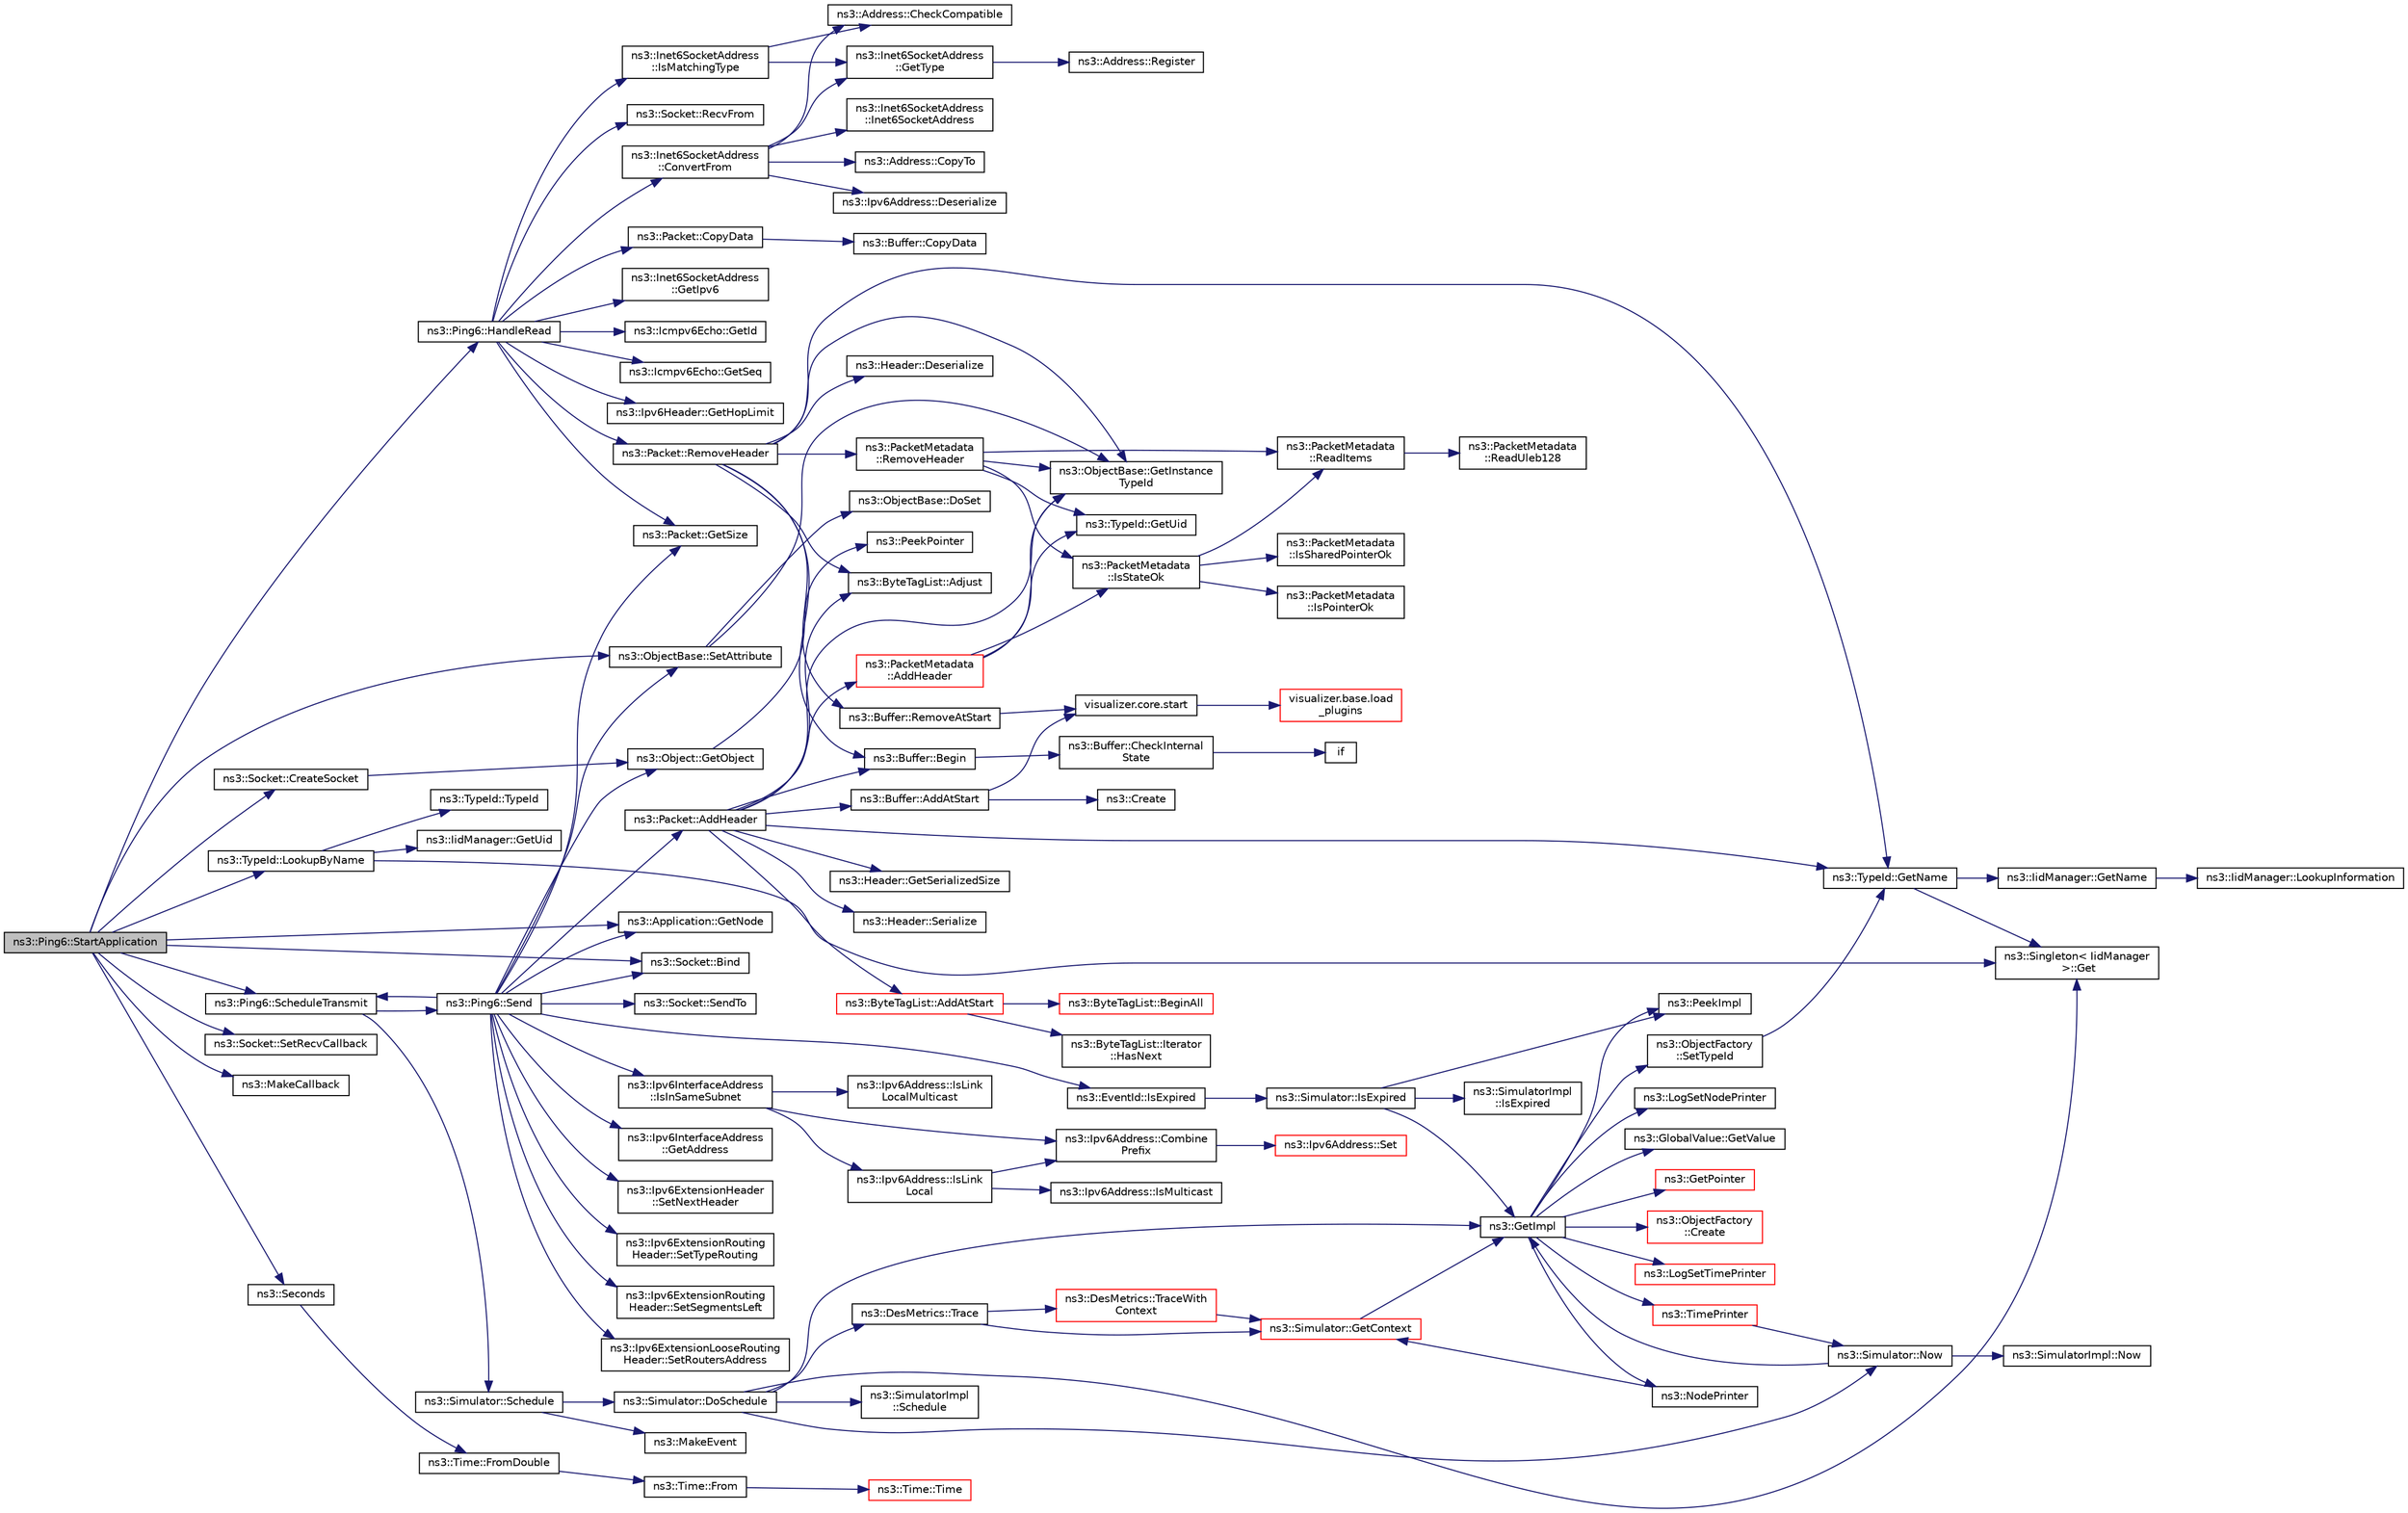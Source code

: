 digraph "ns3::Ping6::StartApplication"
{
  edge [fontname="Helvetica",fontsize="10",labelfontname="Helvetica",labelfontsize="10"];
  node [fontname="Helvetica",fontsize="10",shape=record];
  rankdir="LR";
  Node1 [label="ns3::Ping6::StartApplication",height=0.2,width=0.4,color="black", fillcolor="grey75", style="filled", fontcolor="black"];
  Node1 -> Node2 [color="midnightblue",fontsize="10",style="solid"];
  Node2 [label="ns3::TypeId::LookupByName",height=0.2,width=0.4,color="black", fillcolor="white", style="filled",URL="$d6/d11/classns3_1_1TypeId.html#a119cf99c20931fdc294602cd360b180e"];
  Node2 -> Node3 [color="midnightblue",fontsize="10",style="solid"];
  Node3 [label="ns3::Singleton\< IidManager\l \>::Get",height=0.2,width=0.4,color="black", fillcolor="white", style="filled",URL="$d8/d77/classns3_1_1Singleton.html#a80a2cd3c25a27ea72add7a9f7a141ffa"];
  Node2 -> Node4 [color="midnightblue",fontsize="10",style="solid"];
  Node4 [label="ns3::IidManager::GetUid",height=0.2,width=0.4,color="black", fillcolor="white", style="filled",URL="$d4/d1c/classns3_1_1IidManager.html#ae69ae26221b11f8871596679c6e8be19"];
  Node2 -> Node5 [color="midnightblue",fontsize="10",style="solid"];
  Node5 [label="ns3::TypeId::TypeId",height=0.2,width=0.4,color="black", fillcolor="white", style="filled",URL="$d6/d11/classns3_1_1TypeId.html#ab76e26690f1af4f1cffa6a72245e8928"];
  Node1 -> Node6 [color="midnightblue",fontsize="10",style="solid"];
  Node6 [label="ns3::Socket::CreateSocket",height=0.2,width=0.4,color="black", fillcolor="white", style="filled",URL="$d9/df2/classns3_1_1Socket.html#ad448a62bb50ad3dbac59c879a885a8d2"];
  Node6 -> Node7 [color="midnightblue",fontsize="10",style="solid"];
  Node7 [label="ns3::Object::GetObject",height=0.2,width=0.4,color="black", fillcolor="white", style="filled",URL="$d9/d77/classns3_1_1Object.html#a13e18c00017096c8381eb651d5bd0783"];
  Node7 -> Node8 [color="midnightblue",fontsize="10",style="solid"];
  Node8 [label="ns3::PeekPointer",height=0.2,width=0.4,color="black", fillcolor="white", style="filled",URL="$d7/d2e/namespacens3.html#af2a7557fe9afdd98d8f6f8f6e412cf5a"];
  Node1 -> Node9 [color="midnightblue",fontsize="10",style="solid"];
  Node9 [label="ns3::Application::GetNode",height=0.2,width=0.4,color="black", fillcolor="white", style="filled",URL="$d0/d46/classns3_1_1Application.html#a664b15088389bec8e35b35742138f097"];
  Node1 -> Node10 [color="midnightblue",fontsize="10",style="solid"];
  Node10 [label="ns3::Socket::Bind",height=0.2,width=0.4,color="black", fillcolor="white", style="filled",URL="$d9/df2/classns3_1_1Socket.html#ada93439a43de2028b5a8fc6621dad482",tooltip="Allocate a local endpoint for this socket. "];
  Node1 -> Node11 [color="midnightblue",fontsize="10",style="solid"];
  Node11 [label="ns3::ObjectBase::SetAttribute",height=0.2,width=0.4,color="black", fillcolor="white", style="filled",URL="$d2/dac/classns3_1_1ObjectBase.html#ac60245d3ea4123bbc9b1d391f1f6592f"];
  Node11 -> Node12 [color="midnightblue",fontsize="10",style="solid"];
  Node12 [label="ns3::ObjectBase::GetInstance\lTypeId",height=0.2,width=0.4,color="black", fillcolor="white", style="filled",URL="$d2/dac/classns3_1_1ObjectBase.html#abe5b43a6f5b99a92a4c3122db31f06fb"];
  Node11 -> Node13 [color="midnightblue",fontsize="10",style="solid"];
  Node13 [label="ns3::ObjectBase::DoSet",height=0.2,width=0.4,color="black", fillcolor="white", style="filled",URL="$d2/dac/classns3_1_1ObjectBase.html#afe5f2f7b2fabc99aa33f9bb434e3b695"];
  Node1 -> Node14 [color="midnightblue",fontsize="10",style="solid"];
  Node14 [label="ns3::Socket::SetRecvCallback",height=0.2,width=0.4,color="black", fillcolor="white", style="filled",URL="$d9/df2/classns3_1_1Socket.html#a243f7835ef1a85f9270fd3577e3a40da",tooltip="Notify application when new data is available to be read. "];
  Node1 -> Node15 [color="midnightblue",fontsize="10",style="solid"];
  Node15 [label="ns3::MakeCallback",height=0.2,width=0.4,color="black", fillcolor="white", style="filled",URL="$dd/de0/group__makecallbackmemptr.html#ga9376283685aa99d204048d6a4b7610a4"];
  Node1 -> Node16 [color="midnightblue",fontsize="10",style="solid"];
  Node16 [label="ns3::Ping6::HandleRead",height=0.2,width=0.4,color="black", fillcolor="white", style="filled",URL="$d7/dc8/classns3_1_1Ping6.html#a4d6c4789ad0812c345ec6b53bf4c5c63",tooltip="Receive method. "];
  Node16 -> Node17 [color="midnightblue",fontsize="10",style="solid"];
  Node17 [label="ns3::Socket::RecvFrom",height=0.2,width=0.4,color="black", fillcolor="white", style="filled",URL="$d9/df2/classns3_1_1Socket.html#af22378d7af9a2745a9eada20210da215",tooltip="Read a single packet from the socket and retrieve the sender address. "];
  Node16 -> Node18 [color="midnightblue",fontsize="10",style="solid"];
  Node18 [label="ns3::Inet6SocketAddress\l::IsMatchingType",height=0.2,width=0.4,color="black", fillcolor="white", style="filled",URL="$d7/d31/classns3_1_1Inet6SocketAddress.html#a4d928c54affbfb530a12076d6d7e0540",tooltip="If the address match. "];
  Node18 -> Node19 [color="midnightblue",fontsize="10",style="solid"];
  Node19 [label="ns3::Address::CheckCompatible",height=0.2,width=0.4,color="black", fillcolor="white", style="filled",URL="$d2/d5f/classns3_1_1Address.html#a38688466338cf075e21fe45f7207c51f"];
  Node18 -> Node20 [color="midnightblue",fontsize="10",style="solid"];
  Node20 [label="ns3::Inet6SocketAddress\l::GetType",height=0.2,width=0.4,color="black", fillcolor="white", style="filled",URL="$d7/d31/classns3_1_1Inet6SocketAddress.html#a92ecdd9962a0384fd374be86d6a18060",tooltip="Get the type. "];
  Node20 -> Node21 [color="midnightblue",fontsize="10",style="solid"];
  Node21 [label="ns3::Address::Register",height=0.2,width=0.4,color="black", fillcolor="white", style="filled",URL="$d2/d5f/classns3_1_1Address.html#a75d239c79bb3c39d64a8db4f2d3d9b20"];
  Node16 -> Node22 [color="midnightblue",fontsize="10",style="solid"];
  Node22 [label="ns3::Inet6SocketAddress\l::ConvertFrom",height=0.2,width=0.4,color="black", fillcolor="white", style="filled",URL="$d7/d31/classns3_1_1Inet6SocketAddress.html#a2177c66e1bcf17c85dcffb9d2a971f5a",tooltip="Convert the address to a InetSocketAddress. "];
  Node22 -> Node19 [color="midnightblue",fontsize="10",style="solid"];
  Node22 -> Node20 [color="midnightblue",fontsize="10",style="solid"];
  Node22 -> Node23 [color="midnightblue",fontsize="10",style="solid"];
  Node23 [label="ns3::Address::CopyTo",height=0.2,width=0.4,color="black", fillcolor="white", style="filled",URL="$d2/d5f/classns3_1_1Address.html#a6d2f5089f145dc5ce1e20abc263d511d",tooltip="Copy the address bytes into a buffer. "];
  Node22 -> Node24 [color="midnightblue",fontsize="10",style="solid"];
  Node24 [label="ns3::Ipv6Address::Deserialize",height=0.2,width=0.4,color="black", fillcolor="white", style="filled",URL="$d5/de6/classns3_1_1Ipv6Address.html#a5c6a183643ab8f7371bd490ac22c4ffc",tooltip="Deserialize this address. "];
  Node22 -> Node25 [color="midnightblue",fontsize="10",style="solid"];
  Node25 [label="ns3::Inet6SocketAddress\l::Inet6SocketAddress",height=0.2,width=0.4,color="black", fillcolor="white", style="filled",URL="$d7/d31/classns3_1_1Inet6SocketAddress.html#a33435953a9ae4930e4cb4d8fbe592709",tooltip="Constructor. "];
  Node16 -> Node26 [color="midnightblue",fontsize="10",style="solid"];
  Node26 [label="ns3::Packet::RemoveHeader",height=0.2,width=0.4,color="black", fillcolor="white", style="filled",URL="$dd/d7a/classns3_1_1Packet.html#a0961eccf975d75f902d40956c93ba63e",tooltip="Deserialize and remove the header from the internal buffer. "];
  Node26 -> Node27 [color="midnightblue",fontsize="10",style="solid"];
  Node27 [label="ns3::Header::Deserialize",height=0.2,width=0.4,color="black", fillcolor="white", style="filled",URL="$d6/dae/classns3_1_1Header.html#a78be9400bb66b2a8543606f395ef5396"];
  Node26 -> Node28 [color="midnightblue",fontsize="10",style="solid"];
  Node28 [label="ns3::Buffer::Begin",height=0.2,width=0.4,color="black", fillcolor="white", style="filled",URL="$da/d85/classns3_1_1Buffer.html#a893d4bf50df13e730b6cd0fda91b967f"];
  Node28 -> Node29 [color="midnightblue",fontsize="10",style="solid"];
  Node29 [label="ns3::Buffer::CheckInternal\lState",height=0.2,width=0.4,color="black", fillcolor="white", style="filled",URL="$da/d85/classns3_1_1Buffer.html#a6202ce7f1ecc1fc7a14cc13017375d14",tooltip="Checks the internal buffer structures consistency. "];
  Node29 -> Node30 [color="midnightblue",fontsize="10",style="solid"];
  Node30 [label="if",height=0.2,width=0.4,color="black", fillcolor="white", style="filled",URL="$d8/d0e/loss__ITU1238_8m.html#a419d895abe1313c35fa353c93802647e"];
  Node26 -> Node12 [color="midnightblue",fontsize="10",style="solid"];
  Node26 -> Node31 [color="midnightblue",fontsize="10",style="solid"];
  Node31 [label="ns3::TypeId::GetName",height=0.2,width=0.4,color="black", fillcolor="white", style="filled",URL="$d6/d11/classns3_1_1TypeId.html#aa3c41c79ae428b3cb396a9c6bb3ef314"];
  Node31 -> Node3 [color="midnightblue",fontsize="10",style="solid"];
  Node31 -> Node32 [color="midnightblue",fontsize="10",style="solid"];
  Node32 [label="ns3::IidManager::GetName",height=0.2,width=0.4,color="black", fillcolor="white", style="filled",URL="$d4/d1c/classns3_1_1IidManager.html#a5d68d0f0f44594dcdec239dbdb5bf53c"];
  Node32 -> Node33 [color="midnightblue",fontsize="10",style="solid"];
  Node33 [label="ns3::IidManager::LookupInformation",height=0.2,width=0.4,color="black", fillcolor="white", style="filled",URL="$d4/d1c/classns3_1_1IidManager.html#a6b1f4ba2815dba27a377e8a8db2384cf"];
  Node26 -> Node34 [color="midnightblue",fontsize="10",style="solid"];
  Node34 [label="ns3::Buffer::RemoveAtStart",height=0.2,width=0.4,color="black", fillcolor="white", style="filled",URL="$da/d85/classns3_1_1Buffer.html#adeecbb3e8f518aec6fee0437578ade4b"];
  Node34 -> Node35 [color="midnightblue",fontsize="10",style="solid"];
  Node35 [label="visualizer.core.start",height=0.2,width=0.4,color="black", fillcolor="white", style="filled",URL="$df/d6c/namespacevisualizer_1_1core.html#a2a35e5d8a34af358b508dac8635754e0"];
  Node35 -> Node36 [color="midnightblue",fontsize="10",style="solid"];
  Node36 [label="visualizer.base.load\l_plugins",height=0.2,width=0.4,color="red", fillcolor="white", style="filled",URL="$d4/d39/namespacevisualizer_1_1base.html#ad171497a5ff1afe0a73bedaebf35448f"];
  Node26 -> Node37 [color="midnightblue",fontsize="10",style="solid"];
  Node37 [label="ns3::ByteTagList::Adjust",height=0.2,width=0.4,color="black", fillcolor="white", style="filled",URL="$dd/d64/classns3_1_1ByteTagList.html#a1fec06d7e6daaf8039cf2a148e4090f2"];
  Node26 -> Node38 [color="midnightblue",fontsize="10",style="solid"];
  Node38 [label="ns3::PacketMetadata\l::RemoveHeader",height=0.2,width=0.4,color="black", fillcolor="white", style="filled",URL="$d1/db1/classns3_1_1PacketMetadata.html#afa8a589ec783d4998516d7f39f21242d",tooltip="Remove an header. "];
  Node38 -> Node12 [color="midnightblue",fontsize="10",style="solid"];
  Node38 -> Node39 [color="midnightblue",fontsize="10",style="solid"];
  Node39 [label="ns3::TypeId::GetUid",height=0.2,width=0.4,color="black", fillcolor="white", style="filled",URL="$d6/d11/classns3_1_1TypeId.html#acd3e41de6340d06299f4fd63e2ed8da0"];
  Node38 -> Node40 [color="midnightblue",fontsize="10",style="solid"];
  Node40 [label="ns3::PacketMetadata\l::IsStateOk",height=0.2,width=0.4,color="black", fillcolor="white", style="filled",URL="$d1/db1/classns3_1_1PacketMetadata.html#a208d3163e28704438cdd4d30318e489c",tooltip="Check if the metadata state is ok. "];
  Node40 -> Node41 [color="midnightblue",fontsize="10",style="solid"];
  Node41 [label="ns3::PacketMetadata\l::IsPointerOk",height=0.2,width=0.4,color="black", fillcolor="white", style="filled",URL="$d1/db1/classns3_1_1PacketMetadata.html#acf15fba7d020ebd77591619b5ad273c5",tooltip="Check if the position is valid. "];
  Node40 -> Node42 [color="midnightblue",fontsize="10",style="solid"];
  Node42 [label="ns3::PacketMetadata\l::ReadItems",height=0.2,width=0.4,color="black", fillcolor="white", style="filled",URL="$d1/db1/classns3_1_1PacketMetadata.html#a3719ad2c32313a9a1c74462322e8b517",tooltip="Read items. "];
  Node42 -> Node43 [color="midnightblue",fontsize="10",style="solid"];
  Node43 [label="ns3::PacketMetadata\l::ReadUleb128",height=0.2,width=0.4,color="black", fillcolor="white", style="filled",URL="$d1/db1/classns3_1_1PacketMetadata.html#a7ae75db766a843dbee8960ae8cbf23ee",tooltip="Read a ULEB128 (Unsigned Little Endian Base 128) coded number. "];
  Node40 -> Node44 [color="midnightblue",fontsize="10",style="solid"];
  Node44 [label="ns3::PacketMetadata\l::IsSharedPointerOk",height=0.2,width=0.4,color="black", fillcolor="white", style="filled",URL="$d1/db1/classns3_1_1PacketMetadata.html#ae62c5bb3dce611a0f8c5e9ba3ba8e26e",tooltip="Check if the position is valid. "];
  Node38 -> Node42 [color="midnightblue",fontsize="10",style="solid"];
  Node16 -> Node45 [color="midnightblue",fontsize="10",style="solid"];
  Node45 [label="ns3::Packet::CopyData",height=0.2,width=0.4,color="black", fillcolor="white", style="filled",URL="$dd/d7a/classns3_1_1Packet.html#a5a6d304b9e0d90733919ffe224b98f0d",tooltip="Copy the packet contents to a byte buffer. "];
  Node45 -> Node46 [color="midnightblue",fontsize="10",style="solid"];
  Node46 [label="ns3::Buffer::CopyData",height=0.2,width=0.4,color="black", fillcolor="white", style="filled",URL="$da/d85/classns3_1_1Buffer.html#aec4a3fd349f94e449b4b2d14dd964a4c"];
  Node16 -> Node47 [color="midnightblue",fontsize="10",style="solid"];
  Node47 [label="ns3::Packet::GetSize",height=0.2,width=0.4,color="black", fillcolor="white", style="filled",URL="$dd/d7a/classns3_1_1Packet.html#a462855c9929954d4301a4edfe55f4f1c",tooltip="Returns the the size in bytes of the packet (including the zero-filled initial payload). "];
  Node16 -> Node48 [color="midnightblue",fontsize="10",style="solid"];
  Node48 [label="ns3::Inet6SocketAddress\l::GetIpv6",height=0.2,width=0.4,color="black", fillcolor="white", style="filled",URL="$d7/d31/classns3_1_1Inet6SocketAddress.html#a19c83458e1e61d5accd19bec5afb254e",tooltip="Get the IPv6 address. "];
  Node16 -> Node49 [color="midnightblue",fontsize="10",style="solid"];
  Node49 [label="ns3::Icmpv6Echo::GetId",height=0.2,width=0.4,color="black", fillcolor="white", style="filled",URL="$d6/d5b/classns3_1_1Icmpv6Echo.html#ad1190ed2fdbc21dcd34c3fd6800a3ee0",tooltip="Get the ID of the packet. "];
  Node16 -> Node50 [color="midnightblue",fontsize="10",style="solid"];
  Node50 [label="ns3::Icmpv6Echo::GetSeq",height=0.2,width=0.4,color="black", fillcolor="white", style="filled",URL="$d6/d5b/classns3_1_1Icmpv6Echo.html#ad5de3cb93d5a8e12e000e7a00a3bdd93",tooltip="Get the sequence number. "];
  Node16 -> Node51 [color="midnightblue",fontsize="10",style="solid"];
  Node51 [label="ns3::Ipv6Header::GetHopLimit",height=0.2,width=0.4,color="black", fillcolor="white", style="filled",URL="$d8/d5d/classns3_1_1Ipv6Header.html#adf9e577228bd7dca1e1192514b8ba8ab",tooltip="Get the \"Hop limit\" field (TTL). "];
  Node1 -> Node52 [color="midnightblue",fontsize="10",style="solid"];
  Node52 [label="ns3::Ping6::ScheduleTransmit",height=0.2,width=0.4,color="black", fillcolor="white", style="filled",URL="$d7/dc8/classns3_1_1Ping6.html#af89c8bf41945f6182411ee068708bc3d",tooltip="Schedule sending a packet. "];
  Node52 -> Node53 [color="midnightblue",fontsize="10",style="solid"];
  Node53 [label="ns3::Simulator::Schedule",height=0.2,width=0.4,color="black", fillcolor="white", style="filled",URL="$d7/deb/classns3_1_1Simulator.html#a671882c894a08af4a5e91181bf1eec13"];
  Node53 -> Node54 [color="midnightblue",fontsize="10",style="solid"];
  Node54 [label="ns3::Simulator::DoSchedule",height=0.2,width=0.4,color="black", fillcolor="white", style="filled",URL="$d7/deb/classns3_1_1Simulator.html#a47af23973938819bdc89cb2807e09ed5"];
  Node54 -> Node3 [color="midnightblue",fontsize="10",style="solid"];
  Node54 -> Node55 [color="midnightblue",fontsize="10",style="solid"];
  Node55 [label="ns3::DesMetrics::Trace",height=0.2,width=0.4,color="black", fillcolor="white", style="filled",URL="$d5/d69/classns3_1_1DesMetrics.html#ab7c6c097412d0398affbc9f8d2643160"];
  Node55 -> Node56 [color="midnightblue",fontsize="10",style="solid"];
  Node56 [label="ns3::DesMetrics::TraceWith\lContext",height=0.2,width=0.4,color="red", fillcolor="white", style="filled",URL="$d5/d69/classns3_1_1DesMetrics.html#abc404d9eee92f4e8fd67f5d200490ed6"];
  Node56 -> Node57 [color="midnightblue",fontsize="10",style="solid"];
  Node57 [label="ns3::Simulator::GetContext",height=0.2,width=0.4,color="red", fillcolor="white", style="filled",URL="$d7/deb/classns3_1_1Simulator.html#a8514b74ee2c42916b351b33c4a963bb0"];
  Node57 -> Node58 [color="midnightblue",fontsize="10",style="solid"];
  Node58 [label="ns3::GetImpl",height=0.2,width=0.4,color="black", fillcolor="white", style="filled",URL="$d4/d8b/group__simulator.html#ga42eb4eddad41528d4d99794a3dae3fd0",tooltip="Get the SimulatorImpl singleton. "];
  Node58 -> Node59 [color="midnightblue",fontsize="10",style="solid"];
  Node59 [label="ns3::PeekImpl",height=0.2,width=0.4,color="black", fillcolor="white", style="filled",URL="$d4/d8b/group__simulator.html#ga233c5c38de117e4e4a5a9cd168694792",tooltip="Get the static SimulatorImpl instance. "];
  Node58 -> Node60 [color="midnightblue",fontsize="10",style="solid"];
  Node60 [label="ns3::GlobalValue::GetValue",height=0.2,width=0.4,color="black", fillcolor="white", style="filled",URL="$dc/d02/classns3_1_1GlobalValue.html#aa33773cb952ba3c285a03ae2c4769b84"];
  Node58 -> Node61 [color="midnightblue",fontsize="10",style="solid"];
  Node61 [label="ns3::ObjectFactory\l::SetTypeId",height=0.2,width=0.4,color="black", fillcolor="white", style="filled",URL="$d5/d0d/classns3_1_1ObjectFactory.html#a77dcd099064038a1eb7a6b8251229ec3"];
  Node61 -> Node31 [color="midnightblue",fontsize="10",style="solid"];
  Node58 -> Node62 [color="midnightblue",fontsize="10",style="solid"];
  Node62 [label="ns3::GetPointer",height=0.2,width=0.4,color="red", fillcolor="white", style="filled",URL="$d7/d2e/namespacens3.html#ab4e173cdfd43d17c1a40d5348510a670"];
  Node58 -> Node63 [color="midnightblue",fontsize="10",style="solid"];
  Node63 [label="ns3::ObjectFactory\l::Create",height=0.2,width=0.4,color="red", fillcolor="white", style="filled",URL="$d5/d0d/classns3_1_1ObjectFactory.html#a18152e93f0a6fe184ed7300cb31e9896"];
  Node58 -> Node64 [color="midnightblue",fontsize="10",style="solid"];
  Node64 [label="ns3::LogSetTimePrinter",height=0.2,width=0.4,color="red", fillcolor="white", style="filled",URL="$d7/d2e/namespacens3.html#acf6a1749b3febc5a6a5b2b8620138d80"];
  Node58 -> Node65 [color="midnightblue",fontsize="10",style="solid"];
  Node65 [label="ns3::TimePrinter",height=0.2,width=0.4,color="red", fillcolor="white", style="filled",URL="$d8/dff/group__logging.html#gaaad3642e8247a056cd83001d805b0812"];
  Node65 -> Node66 [color="midnightblue",fontsize="10",style="solid"];
  Node66 [label="ns3::Simulator::Now",height=0.2,width=0.4,color="black", fillcolor="white", style="filled",URL="$d7/deb/classns3_1_1Simulator.html#ac3178fa975b419f7875e7105be122800"];
  Node66 -> Node58 [color="midnightblue",fontsize="10",style="solid"];
  Node66 -> Node67 [color="midnightblue",fontsize="10",style="solid"];
  Node67 [label="ns3::SimulatorImpl::Now",height=0.2,width=0.4,color="black", fillcolor="white", style="filled",URL="$d2/d19/classns3_1_1SimulatorImpl.html#aa516c50060846adc6fd316e83ef0797c"];
  Node58 -> Node68 [color="midnightblue",fontsize="10",style="solid"];
  Node68 [label="ns3::LogSetNodePrinter",height=0.2,width=0.4,color="black", fillcolor="white", style="filled",URL="$d7/d2e/namespacens3.html#aa6e659ca357c8309352fa0f146793810"];
  Node58 -> Node69 [color="midnightblue",fontsize="10",style="solid"];
  Node69 [label="ns3::NodePrinter",height=0.2,width=0.4,color="black", fillcolor="white", style="filled",URL="$d8/dff/group__logging.html#gaaffbf70ff3766cd62b8bbd9b140d2a1b"];
  Node69 -> Node57 [color="midnightblue",fontsize="10",style="solid"];
  Node55 -> Node57 [color="midnightblue",fontsize="10",style="solid"];
  Node54 -> Node66 [color="midnightblue",fontsize="10",style="solid"];
  Node54 -> Node58 [color="midnightblue",fontsize="10",style="solid"];
  Node54 -> Node70 [color="midnightblue",fontsize="10",style="solid"];
  Node70 [label="ns3::SimulatorImpl\l::Schedule",height=0.2,width=0.4,color="black", fillcolor="white", style="filled",URL="$d2/d19/classns3_1_1SimulatorImpl.html#a24eac97ca7dc0e64162e3596064cfb5c"];
  Node53 -> Node71 [color="midnightblue",fontsize="10",style="solid"];
  Node71 [label="ns3::MakeEvent",height=0.2,width=0.4,color="black", fillcolor="white", style="filled",URL="$d0/dac/group__makeeventfnptr.html#ga289a28a2497c18a9bd299e5e2014094b"];
  Node52 -> Node72 [color="midnightblue",fontsize="10",style="solid"];
  Node72 [label="ns3::Ping6::Send",height=0.2,width=0.4,color="black", fillcolor="white", style="filled",URL="$d7/dc8/classns3_1_1Ping6.html#a90c69934f60e7260d72f6c9fa1e6b341",tooltip="Send a packet. "];
  Node72 -> Node73 [color="midnightblue",fontsize="10",style="solid"];
  Node73 [label="ns3::EventId::IsExpired",height=0.2,width=0.4,color="black", fillcolor="white", style="filled",URL="$d1/df8/classns3_1_1EventId.html#a5c30c92e7c1c34b4e8505cc07ed71b02"];
  Node73 -> Node74 [color="midnightblue",fontsize="10",style="solid"];
  Node74 [label="ns3::Simulator::IsExpired",height=0.2,width=0.4,color="black", fillcolor="white", style="filled",URL="$d7/deb/classns3_1_1Simulator.html#a83ac8425c319a29b64f6d3b2ffc61e9c"];
  Node74 -> Node59 [color="midnightblue",fontsize="10",style="solid"];
  Node74 -> Node58 [color="midnightblue",fontsize="10",style="solid"];
  Node74 -> Node75 [color="midnightblue",fontsize="10",style="solid"];
  Node75 [label="ns3::SimulatorImpl\l::IsExpired",height=0.2,width=0.4,color="black", fillcolor="white", style="filled",URL="$d2/d19/classns3_1_1SimulatorImpl.html#a4b01ac397f5ce86997e9caec087f63d2"];
  Node72 -> Node9 [color="midnightblue",fontsize="10",style="solid"];
  Node72 -> Node7 [color="midnightblue",fontsize="10",style="solid"];
  Node72 -> Node76 [color="midnightblue",fontsize="10",style="solid"];
  Node76 [label="ns3::Ipv6InterfaceAddress\l::IsInSameSubnet",height=0.2,width=0.4,color="black", fillcolor="white", style="filled",URL="$dc/d62/classns3_1_1Ipv6InterfaceAddress.html#a925da66d57c8a5d52c6ac432e027674a",tooltip="Checks if the address is in the same subnet. "];
  Node76 -> Node77 [color="midnightblue",fontsize="10",style="solid"];
  Node77 [label="ns3::Ipv6Address::Combine\lPrefix",height=0.2,width=0.4,color="black", fillcolor="white", style="filled",URL="$d5/de6/classns3_1_1Ipv6Address.html#a91f6e8c6a3020d592f45b8e33a79070f",tooltip="Combine this address with a prefix. "];
  Node77 -> Node78 [color="midnightblue",fontsize="10",style="solid"];
  Node78 [label="ns3::Ipv6Address::Set",height=0.2,width=0.4,color="red", fillcolor="white", style="filled",URL="$d5/de6/classns3_1_1Ipv6Address.html#aa5566a72cd0db41ef149a444977b6d7f",tooltip="Sets an Ipv6Address by parsing the input C-string. "];
  Node76 -> Node79 [color="midnightblue",fontsize="10",style="solid"];
  Node79 [label="ns3::Ipv6Address::IsLink\lLocalMulticast",height=0.2,width=0.4,color="black", fillcolor="white", style="filled",URL="$d5/de6/classns3_1_1Ipv6Address.html#aa42014ff8e114b2b4295b3ca289f80bf",tooltip="If the IPv6 address is link-local multicast (ff02::/16). "];
  Node76 -> Node80 [color="midnightblue",fontsize="10",style="solid"];
  Node80 [label="ns3::Ipv6Address::IsLink\lLocal",height=0.2,width=0.4,color="black", fillcolor="white", style="filled",URL="$d5/de6/classns3_1_1Ipv6Address.html#a881c3e796e2afdbd49b2ec630ada1126",tooltip="If the IPv6 address is a link-local address (fe80::/64). "];
  Node80 -> Node81 [color="midnightblue",fontsize="10",style="solid"];
  Node81 [label="ns3::Ipv6Address::IsMulticast",height=0.2,width=0.4,color="black", fillcolor="white", style="filled",URL="$d5/de6/classns3_1_1Ipv6Address.html#a0657bb007d3c5618f3f6000b5054df72",tooltip="If the IPv6 address is multicast (ff00::/8). "];
  Node80 -> Node77 [color="midnightblue",fontsize="10",style="solid"];
  Node72 -> Node82 [color="midnightblue",fontsize="10",style="solid"];
  Node82 [label="ns3::Ipv6InterfaceAddress\l::GetAddress",height=0.2,width=0.4,color="black", fillcolor="white", style="filled",URL="$dc/d62/classns3_1_1Ipv6InterfaceAddress.html#a80d4caacff72bddc3045a5929519e107",tooltip="Get the IPv6 address. "];
  Node72 -> Node83 [color="midnightblue",fontsize="10",style="solid"];
  Node83 [label="ns3::Packet::AddHeader",height=0.2,width=0.4,color="black", fillcolor="white", style="filled",URL="$dd/d7a/classns3_1_1Packet.html#a465108c595a0bc592095cbcab1832ed8",tooltip="Add header to this packet. "];
  Node83 -> Node84 [color="midnightblue",fontsize="10",style="solid"];
  Node84 [label="ns3::Header::GetSerializedSize",height=0.2,width=0.4,color="black", fillcolor="white", style="filled",URL="$d6/dae/classns3_1_1Header.html#a6ef0497eabc1b1fb0ad42738eb73f934"];
  Node83 -> Node12 [color="midnightblue",fontsize="10",style="solid"];
  Node83 -> Node31 [color="midnightblue",fontsize="10",style="solid"];
  Node83 -> Node85 [color="midnightblue",fontsize="10",style="solid"];
  Node85 [label="ns3::Buffer::AddAtStart",height=0.2,width=0.4,color="black", fillcolor="white", style="filled",URL="$da/d85/classns3_1_1Buffer.html#a8abd8164c3671d3dadc98fc66fade7b1"];
  Node85 -> Node35 [color="midnightblue",fontsize="10",style="solid"];
  Node85 -> Node86 [color="midnightblue",fontsize="10",style="solid"];
  Node86 [label="ns3::Create",height=0.2,width=0.4,color="black", fillcolor="white", style="filled",URL="$d2/df2/group__ptr.html#ga0406dd2d929ceac05ce39d4579fa3e4b"];
  Node83 -> Node37 [color="midnightblue",fontsize="10",style="solid"];
  Node83 -> Node87 [color="midnightblue",fontsize="10",style="solid"];
  Node87 [label="ns3::ByteTagList::AddAtStart",height=0.2,width=0.4,color="red", fillcolor="white", style="filled",URL="$dd/d64/classns3_1_1ByteTagList.html#acb4563fbe4299c55af41ba7a166b71d5"];
  Node87 -> Node88 [color="midnightblue",fontsize="10",style="solid"];
  Node88 [label="ns3::ByteTagList::BeginAll",height=0.2,width=0.4,color="red", fillcolor="white", style="filled",URL="$dd/d64/classns3_1_1ByteTagList.html#ac4f33846ef6a84a64ede38b2de1564ba",tooltip="Returns an iterator pointing to the very first tag in this list. "];
  Node87 -> Node89 [color="midnightblue",fontsize="10",style="solid"];
  Node89 [label="ns3::ByteTagList::Iterator\l::HasNext",height=0.2,width=0.4,color="black", fillcolor="white", style="filled",URL="$de/dc7/classns3_1_1ByteTagList_1_1Iterator.html#aa1c5eb37f289d0eef8dfaf687498eaec",tooltip="Used to determine if the iterator is at the end of the byteTagList. "];
  Node83 -> Node90 [color="midnightblue",fontsize="10",style="solid"];
  Node90 [label="ns3::Header::Serialize",height=0.2,width=0.4,color="black", fillcolor="white", style="filled",URL="$d6/dae/classns3_1_1Header.html#afb61f1aac69ff8349a6bfe521fab5404"];
  Node83 -> Node28 [color="midnightblue",fontsize="10",style="solid"];
  Node83 -> Node91 [color="midnightblue",fontsize="10",style="solid"];
  Node91 [label="ns3::PacketMetadata\l::AddHeader",height=0.2,width=0.4,color="red", fillcolor="white", style="filled",URL="$d1/db1/classns3_1_1PacketMetadata.html#abdce736c4c5f647242f0808c0d2f9249",tooltip="Add an header. "];
  Node91 -> Node40 [color="midnightblue",fontsize="10",style="solid"];
  Node91 -> Node12 [color="midnightblue",fontsize="10",style="solid"];
  Node91 -> Node39 [color="midnightblue",fontsize="10",style="solid"];
  Node72 -> Node10 [color="midnightblue",fontsize="10",style="solid"];
  Node72 -> Node92 [color="midnightblue",fontsize="10",style="solid"];
  Node92 [label="ns3::Ipv6ExtensionHeader\l::SetNextHeader",height=0.2,width=0.4,color="black", fillcolor="white", style="filled",URL="$d5/d0e/classns3_1_1Ipv6ExtensionHeader.html#a750a50791b7710a151ea61dad7063256",tooltip="Set the \"Next header\" field. "];
  Node72 -> Node93 [color="midnightblue",fontsize="10",style="solid"];
  Node93 [label="ns3::Ipv6ExtensionRouting\lHeader::SetTypeRouting",height=0.2,width=0.4,color="black", fillcolor="white", style="filled",URL="$d6/d67/classns3_1_1Ipv6ExtensionRoutingHeader.html#a227281f25a92273d206b284fea5ef410",tooltip="Set the \"Type of Routing\" field. "];
  Node72 -> Node94 [color="midnightblue",fontsize="10",style="solid"];
  Node94 [label="ns3::Ipv6ExtensionRouting\lHeader::SetSegmentsLeft",height=0.2,width=0.4,color="black", fillcolor="white", style="filled",URL="$d6/d67/classns3_1_1Ipv6ExtensionRoutingHeader.html#ac5b62f0810ca16780c26d00f4da4b83f",tooltip="Set the \"Segments left\" field. "];
  Node72 -> Node95 [color="midnightblue",fontsize="10",style="solid"];
  Node95 [label="ns3::Ipv6ExtensionLooseRouting\lHeader::SetRoutersAddress",height=0.2,width=0.4,color="black", fillcolor="white", style="filled",URL="$d4/d09/classns3_1_1Ipv6ExtensionLooseRoutingHeader.html#a64a27693d231c2c047e5d8ecc2858b19",tooltip="Set the vector of routers&#39; address. "];
  Node72 -> Node11 [color="midnightblue",fontsize="10",style="solid"];
  Node72 -> Node96 [color="midnightblue",fontsize="10",style="solid"];
  Node96 [label="ns3::Socket::SendTo",height=0.2,width=0.4,color="black", fillcolor="white", style="filled",URL="$d9/df2/classns3_1_1Socket.html#af898fce6a58e0dbba23c1c6de1d4220e",tooltip="Send data to a specified peer. "];
  Node72 -> Node47 [color="midnightblue",fontsize="10",style="solid"];
  Node72 -> Node52 [color="midnightblue",fontsize="10",style="solid"];
  Node1 -> Node97 [color="midnightblue",fontsize="10",style="solid"];
  Node97 [label="ns3::Seconds",height=0.2,width=0.4,color="black", fillcolor="white", style="filled",URL="$d1/dec/group__timecivil.html#ga33c34b816f8ff6628e33d5c8e9713b9e"];
  Node97 -> Node98 [color="midnightblue",fontsize="10",style="solid"];
  Node98 [label="ns3::Time::FromDouble",height=0.2,width=0.4,color="black", fillcolor="white", style="filled",URL="$dc/d04/classns3_1_1Time.html#a60e845f4a74e62495b86356afe604cb4"];
  Node98 -> Node99 [color="midnightblue",fontsize="10",style="solid"];
  Node99 [label="ns3::Time::From",height=0.2,width=0.4,color="black", fillcolor="white", style="filled",URL="$dc/d04/classns3_1_1Time.html#a34e4acc13d0e08cc8cb9cd3b838b9baf"];
  Node99 -> Node100 [color="midnightblue",fontsize="10",style="solid"];
  Node100 [label="ns3::Time::Time",height=0.2,width=0.4,color="red", fillcolor="white", style="filled",URL="$dc/d04/classns3_1_1Time.html#a8a39dc1b8cbbd7fe6d940e492d1b925e"];
}
